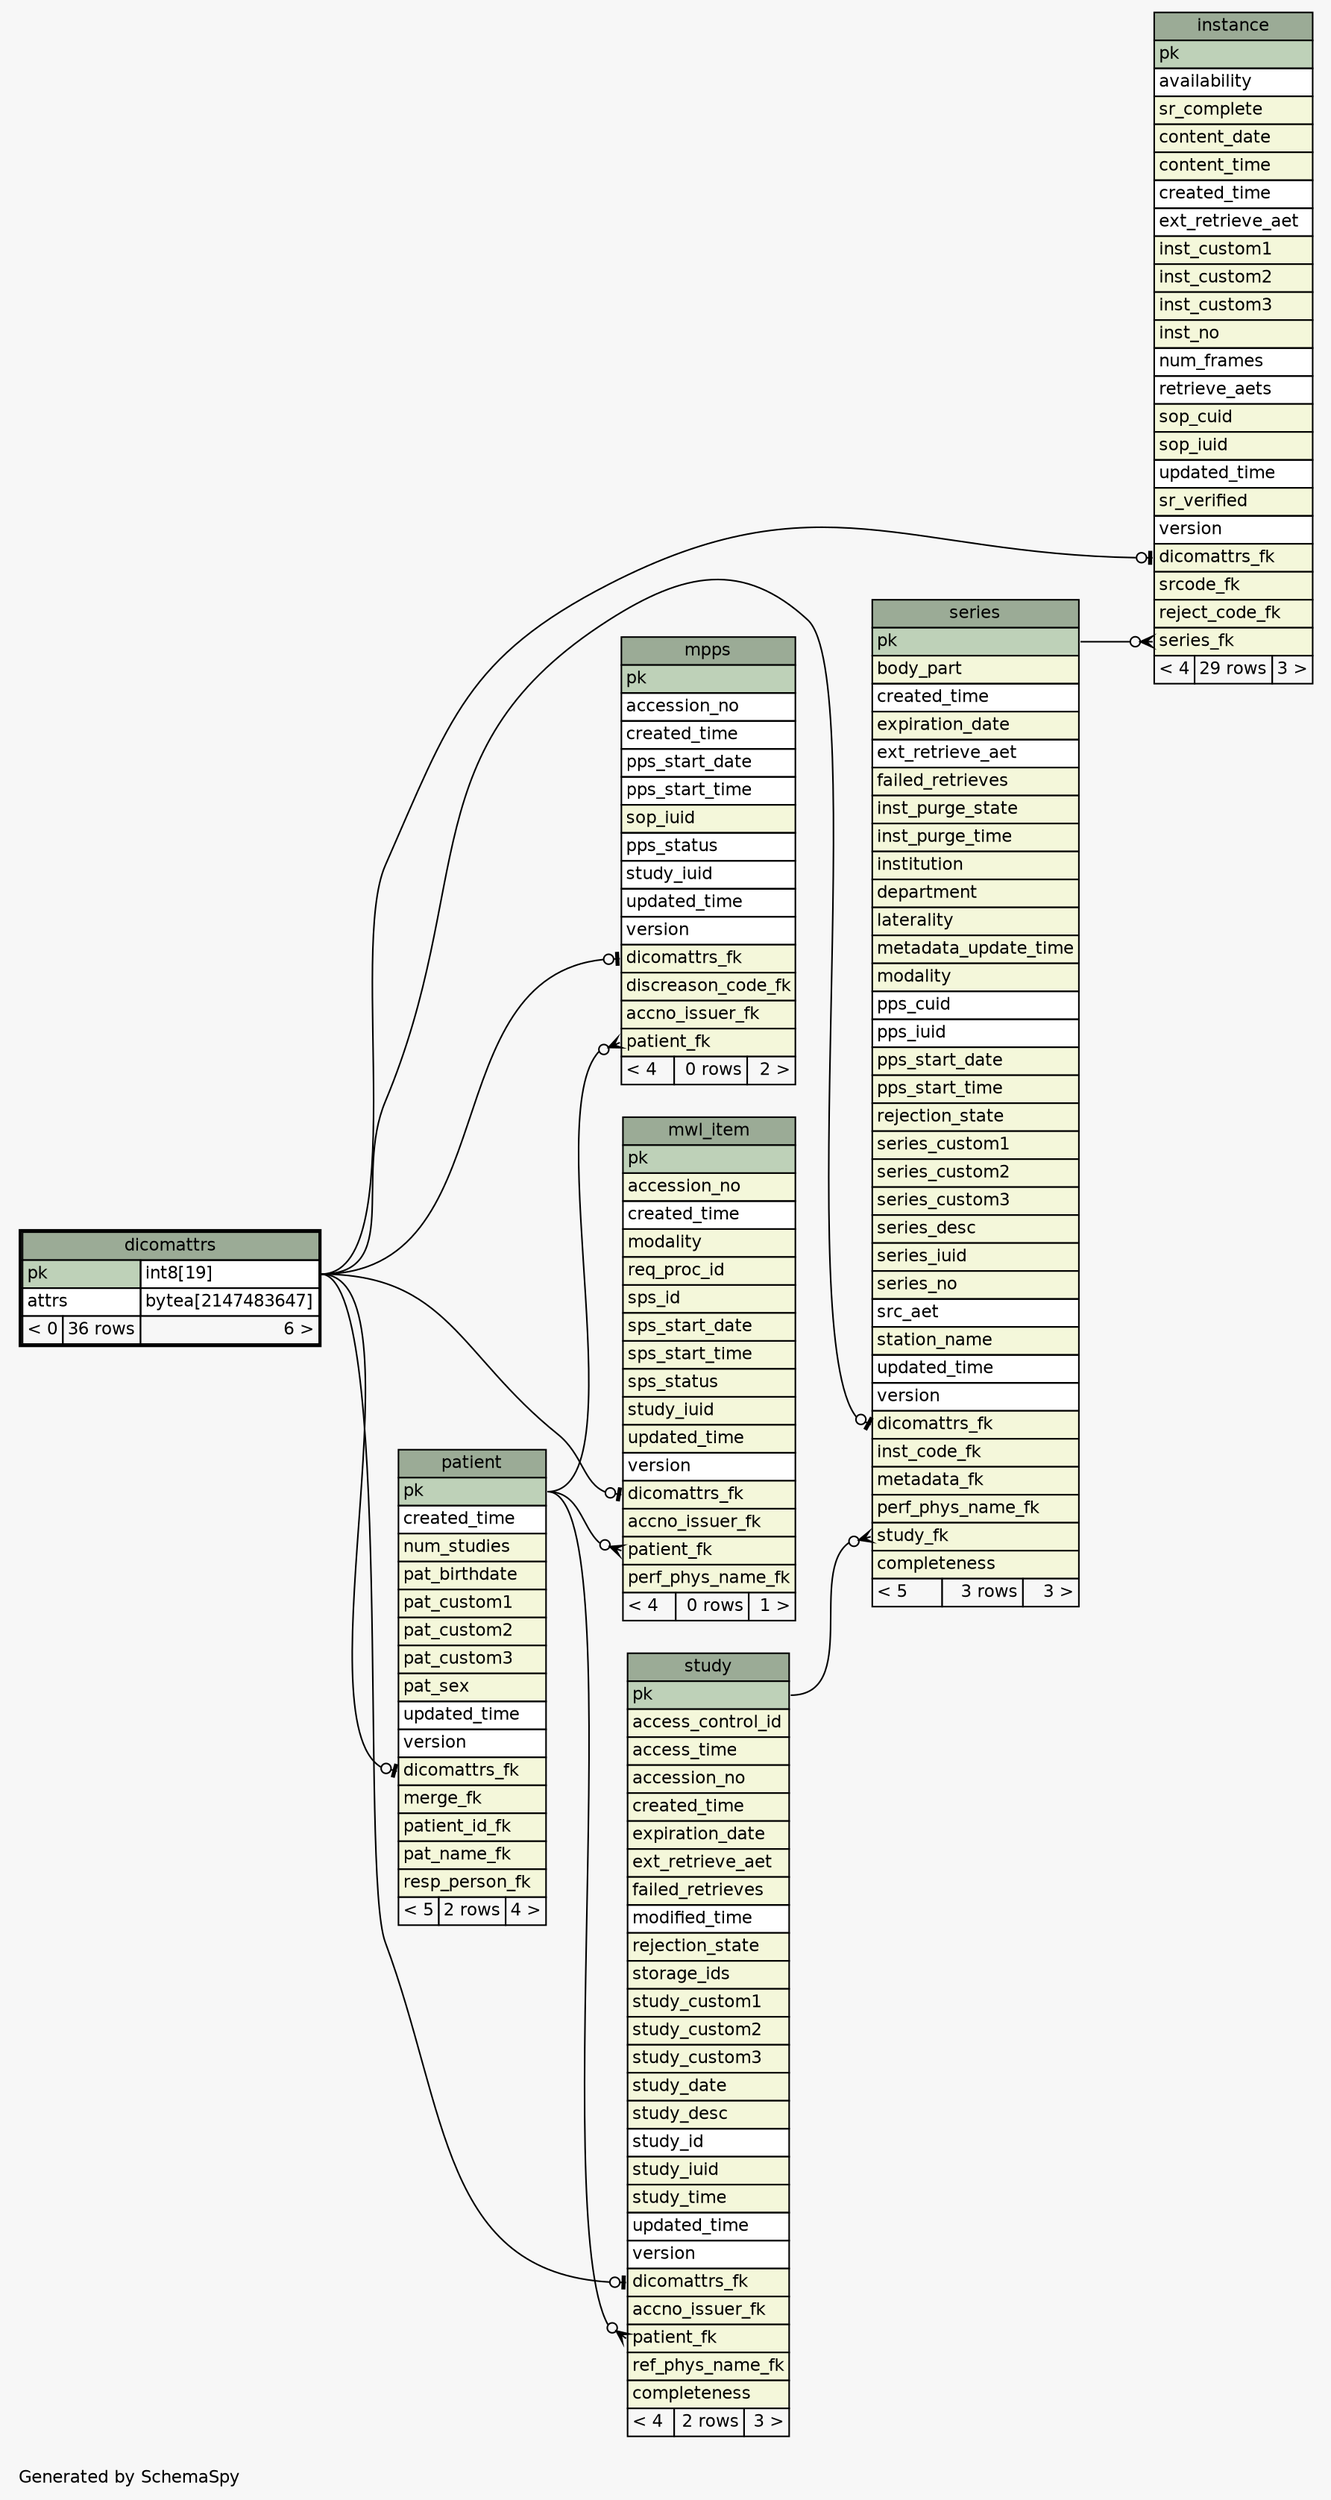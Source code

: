 // dot 2.38.0 on Linux 4.4.0-66-generic
// SchemaSpy rev 590
digraph "oneDegreeRelationshipsDiagram" {
  graph [
    rankdir="RL"
    bgcolor="#f7f7f7"
    label="\nGenerated by SchemaSpy"
    labeljust="l"
    nodesep="0.18"
    ranksep="0.46"
    fontname="Helvetica"
    fontsize="11"
  ];
  node [
    fontname="Helvetica"
    fontsize="11"
    shape="plaintext"
  ];
  edge [
    arrowsize="0.8"
  ];
  "instance":"dicomattrs_fk":w -> "dicomattrs":"pk.type":e [arrowhead=none dir=back arrowtail=teeodot];
  "instance":"series_fk":w -> "series":"pk":e [arrowhead=none dir=back arrowtail=crowodot];
  "mpps":"dicomattrs_fk":w -> "dicomattrs":"pk.type":e [arrowhead=none dir=back arrowtail=teeodot];
  "mpps":"patient_fk":w -> "patient":"pk":e [arrowhead=none dir=back arrowtail=crowodot];
  "mwl_item":"dicomattrs_fk":w -> "dicomattrs":"pk.type":e [arrowhead=none dir=back arrowtail=teeodot];
  "mwl_item":"patient_fk":w -> "patient":"pk":e [arrowhead=none dir=back arrowtail=crowodot];
  "patient":"dicomattrs_fk":w -> "dicomattrs":"pk.type":e [arrowhead=none dir=back arrowtail=teeodot];
  "series":"dicomattrs_fk":w -> "dicomattrs":"pk.type":e [arrowhead=none dir=back arrowtail=teeodot];
  "series":"study_fk":w -> "study":"pk":e [arrowhead=none dir=back arrowtail=crowodot];
  "study":"dicomattrs_fk":w -> "dicomattrs":"pk.type":e [arrowhead=none dir=back arrowtail=teeodot];
  "study":"patient_fk":w -> "patient":"pk":e [arrowhead=none dir=back arrowtail=crowodot];
  "dicomattrs" [
    label=<
    <TABLE BORDER="2" CELLBORDER="1" CELLSPACING="0" BGCOLOR="#ffffff">
      <TR><TD COLSPAN="3" BGCOLOR="#9bab96" ALIGN="CENTER">dicomattrs</TD></TR>
      <TR><TD PORT="pk" COLSPAN="2" BGCOLOR="#bed1b8" ALIGN="LEFT">pk</TD><TD PORT="pk.type" ALIGN="LEFT">int8[19]</TD></TR>
      <TR><TD PORT="attrs" COLSPAN="2" ALIGN="LEFT">attrs</TD><TD PORT="attrs.type" ALIGN="LEFT">bytea[2147483647]</TD></TR>
      <TR><TD ALIGN="LEFT" BGCOLOR="#f7f7f7">&lt; 0</TD><TD ALIGN="RIGHT" BGCOLOR="#f7f7f7">36 rows</TD><TD ALIGN="RIGHT" BGCOLOR="#f7f7f7">6 &gt;</TD></TR>
    </TABLE>>
    URL="dicomattrs.html"
    tooltip="dicomattrs"
  ];
  "instance" [
    label=<
    <TABLE BORDER="0" CELLBORDER="1" CELLSPACING="0" BGCOLOR="#ffffff">
      <TR><TD COLSPAN="3" BGCOLOR="#9bab96" ALIGN="CENTER">instance</TD></TR>
      <TR><TD PORT="pk" COLSPAN="3" BGCOLOR="#bed1b8" ALIGN="LEFT">pk</TD></TR>
      <TR><TD PORT="availability" COLSPAN="3" ALIGN="LEFT">availability</TD></TR>
      <TR><TD PORT="sr_complete" COLSPAN="3" BGCOLOR="#f4f7da" ALIGN="LEFT">sr_complete</TD></TR>
      <TR><TD PORT="content_date" COLSPAN="3" BGCOLOR="#f4f7da" ALIGN="LEFT">content_date</TD></TR>
      <TR><TD PORT="content_time" COLSPAN="3" BGCOLOR="#f4f7da" ALIGN="LEFT">content_time</TD></TR>
      <TR><TD PORT="created_time" COLSPAN="3" ALIGN="LEFT">created_time</TD></TR>
      <TR><TD PORT="ext_retrieve_aet" COLSPAN="3" ALIGN="LEFT">ext_retrieve_aet</TD></TR>
      <TR><TD PORT="inst_custom1" COLSPAN="3" BGCOLOR="#f4f7da" ALIGN="LEFT">inst_custom1</TD></TR>
      <TR><TD PORT="inst_custom2" COLSPAN="3" BGCOLOR="#f4f7da" ALIGN="LEFT">inst_custom2</TD></TR>
      <TR><TD PORT="inst_custom3" COLSPAN="3" BGCOLOR="#f4f7da" ALIGN="LEFT">inst_custom3</TD></TR>
      <TR><TD PORT="inst_no" COLSPAN="3" BGCOLOR="#f4f7da" ALIGN="LEFT">inst_no</TD></TR>
      <TR><TD PORT="num_frames" COLSPAN="3" ALIGN="LEFT">num_frames</TD></TR>
      <TR><TD PORT="retrieve_aets" COLSPAN="3" ALIGN="LEFT">retrieve_aets</TD></TR>
      <TR><TD PORT="sop_cuid" COLSPAN="3" BGCOLOR="#f4f7da" ALIGN="LEFT">sop_cuid</TD></TR>
      <TR><TD PORT="sop_iuid" COLSPAN="3" BGCOLOR="#f4f7da" ALIGN="LEFT">sop_iuid</TD></TR>
      <TR><TD PORT="updated_time" COLSPAN="3" ALIGN="LEFT">updated_time</TD></TR>
      <TR><TD PORT="sr_verified" COLSPAN="3" BGCOLOR="#f4f7da" ALIGN="LEFT">sr_verified</TD></TR>
      <TR><TD PORT="version" COLSPAN="3" ALIGN="LEFT">version</TD></TR>
      <TR><TD PORT="dicomattrs_fk" COLSPAN="3" BGCOLOR="#f4f7da" ALIGN="LEFT">dicomattrs_fk</TD></TR>
      <TR><TD PORT="srcode_fk" COLSPAN="3" BGCOLOR="#f4f7da" ALIGN="LEFT">srcode_fk</TD></TR>
      <TR><TD PORT="reject_code_fk" COLSPAN="3" BGCOLOR="#f4f7da" ALIGN="LEFT">reject_code_fk</TD></TR>
      <TR><TD PORT="series_fk" COLSPAN="3" BGCOLOR="#f4f7da" ALIGN="LEFT">series_fk</TD></TR>
      <TR><TD ALIGN="LEFT" BGCOLOR="#f7f7f7">&lt; 4</TD><TD ALIGN="RIGHT" BGCOLOR="#f7f7f7">29 rows</TD><TD ALIGN="RIGHT" BGCOLOR="#f7f7f7">3 &gt;</TD></TR>
    </TABLE>>
    URL="instance.html"
    tooltip="instance"
  ];
  "mpps" [
    label=<
    <TABLE BORDER="0" CELLBORDER="1" CELLSPACING="0" BGCOLOR="#ffffff">
      <TR><TD COLSPAN="3" BGCOLOR="#9bab96" ALIGN="CENTER">mpps</TD></TR>
      <TR><TD PORT="pk" COLSPAN="3" BGCOLOR="#bed1b8" ALIGN="LEFT">pk</TD></TR>
      <TR><TD PORT="accession_no" COLSPAN="3" ALIGN="LEFT">accession_no</TD></TR>
      <TR><TD PORT="created_time" COLSPAN="3" ALIGN="LEFT">created_time</TD></TR>
      <TR><TD PORT="pps_start_date" COLSPAN="3" ALIGN="LEFT">pps_start_date</TD></TR>
      <TR><TD PORT="pps_start_time" COLSPAN="3" ALIGN="LEFT">pps_start_time</TD></TR>
      <TR><TD PORT="sop_iuid" COLSPAN="3" BGCOLOR="#f4f7da" ALIGN="LEFT">sop_iuid</TD></TR>
      <TR><TD PORT="pps_status" COLSPAN="3" ALIGN="LEFT">pps_status</TD></TR>
      <TR><TD PORT="study_iuid" COLSPAN="3" ALIGN="LEFT">study_iuid</TD></TR>
      <TR><TD PORT="updated_time" COLSPAN="3" ALIGN="LEFT">updated_time</TD></TR>
      <TR><TD PORT="version" COLSPAN="3" ALIGN="LEFT">version</TD></TR>
      <TR><TD PORT="dicomattrs_fk" COLSPAN="3" BGCOLOR="#f4f7da" ALIGN="LEFT">dicomattrs_fk</TD></TR>
      <TR><TD PORT="discreason_code_fk" COLSPAN="3" BGCOLOR="#f4f7da" ALIGN="LEFT">discreason_code_fk</TD></TR>
      <TR><TD PORT="accno_issuer_fk" COLSPAN="3" BGCOLOR="#f4f7da" ALIGN="LEFT">accno_issuer_fk</TD></TR>
      <TR><TD PORT="patient_fk" COLSPAN="3" BGCOLOR="#f4f7da" ALIGN="LEFT">patient_fk</TD></TR>
      <TR><TD ALIGN="LEFT" BGCOLOR="#f7f7f7">&lt; 4</TD><TD ALIGN="RIGHT" BGCOLOR="#f7f7f7">0 rows</TD><TD ALIGN="RIGHT" BGCOLOR="#f7f7f7">2 &gt;</TD></TR>
    </TABLE>>
    URL="mpps.html"
    tooltip="mpps"
  ];
  "mwl_item" [
    label=<
    <TABLE BORDER="0" CELLBORDER="1" CELLSPACING="0" BGCOLOR="#ffffff">
      <TR><TD COLSPAN="3" BGCOLOR="#9bab96" ALIGN="CENTER">mwl_item</TD></TR>
      <TR><TD PORT="pk" COLSPAN="3" BGCOLOR="#bed1b8" ALIGN="LEFT">pk</TD></TR>
      <TR><TD PORT="accession_no" COLSPAN="3" BGCOLOR="#f4f7da" ALIGN="LEFT">accession_no</TD></TR>
      <TR><TD PORT="created_time" COLSPAN="3" ALIGN="LEFT">created_time</TD></TR>
      <TR><TD PORT="modality" COLSPAN="3" BGCOLOR="#f4f7da" ALIGN="LEFT">modality</TD></TR>
      <TR><TD PORT="req_proc_id" COLSPAN="3" BGCOLOR="#f4f7da" ALIGN="LEFT">req_proc_id</TD></TR>
      <TR><TD PORT="sps_id" COLSPAN="3" BGCOLOR="#f4f7da" ALIGN="LEFT">sps_id</TD></TR>
      <TR><TD PORT="sps_start_date" COLSPAN="3" BGCOLOR="#f4f7da" ALIGN="LEFT">sps_start_date</TD></TR>
      <TR><TD PORT="sps_start_time" COLSPAN="3" BGCOLOR="#f4f7da" ALIGN="LEFT">sps_start_time</TD></TR>
      <TR><TD PORT="sps_status" COLSPAN="3" BGCOLOR="#f4f7da" ALIGN="LEFT">sps_status</TD></TR>
      <TR><TD PORT="study_iuid" COLSPAN="3" BGCOLOR="#f4f7da" ALIGN="LEFT">study_iuid</TD></TR>
      <TR><TD PORT="updated_time" COLSPAN="3" BGCOLOR="#f4f7da" ALIGN="LEFT">updated_time</TD></TR>
      <TR><TD PORT="version" COLSPAN="3" ALIGN="LEFT">version</TD></TR>
      <TR><TD PORT="dicomattrs_fk" COLSPAN="3" BGCOLOR="#f4f7da" ALIGN="LEFT">dicomattrs_fk</TD></TR>
      <TR><TD PORT="accno_issuer_fk" COLSPAN="3" BGCOLOR="#f4f7da" ALIGN="LEFT">accno_issuer_fk</TD></TR>
      <TR><TD PORT="patient_fk" COLSPAN="3" BGCOLOR="#f4f7da" ALIGN="LEFT">patient_fk</TD></TR>
      <TR><TD PORT="perf_phys_name_fk" COLSPAN="3" BGCOLOR="#f4f7da" ALIGN="LEFT">perf_phys_name_fk</TD></TR>
      <TR><TD ALIGN="LEFT" BGCOLOR="#f7f7f7">&lt; 4</TD><TD ALIGN="RIGHT" BGCOLOR="#f7f7f7">0 rows</TD><TD ALIGN="RIGHT" BGCOLOR="#f7f7f7">1 &gt;</TD></TR>
    </TABLE>>
    URL="mwl_item.html"
    tooltip="mwl_item"
  ];
  "patient" [
    label=<
    <TABLE BORDER="0" CELLBORDER="1" CELLSPACING="0" BGCOLOR="#ffffff">
      <TR><TD COLSPAN="3" BGCOLOR="#9bab96" ALIGN="CENTER">patient</TD></TR>
      <TR><TD PORT="pk" COLSPAN="3" BGCOLOR="#bed1b8" ALIGN="LEFT">pk</TD></TR>
      <TR><TD PORT="created_time" COLSPAN="3" ALIGN="LEFT">created_time</TD></TR>
      <TR><TD PORT="num_studies" COLSPAN="3" BGCOLOR="#f4f7da" ALIGN="LEFT">num_studies</TD></TR>
      <TR><TD PORT="pat_birthdate" COLSPAN="3" BGCOLOR="#f4f7da" ALIGN="LEFT">pat_birthdate</TD></TR>
      <TR><TD PORT="pat_custom1" COLSPAN="3" BGCOLOR="#f4f7da" ALIGN="LEFT">pat_custom1</TD></TR>
      <TR><TD PORT="pat_custom2" COLSPAN="3" BGCOLOR="#f4f7da" ALIGN="LEFT">pat_custom2</TD></TR>
      <TR><TD PORT="pat_custom3" COLSPAN="3" BGCOLOR="#f4f7da" ALIGN="LEFT">pat_custom3</TD></TR>
      <TR><TD PORT="pat_sex" COLSPAN="3" BGCOLOR="#f4f7da" ALIGN="LEFT">pat_sex</TD></TR>
      <TR><TD PORT="updated_time" COLSPAN="3" ALIGN="LEFT">updated_time</TD></TR>
      <TR><TD PORT="version" COLSPAN="3" ALIGN="LEFT">version</TD></TR>
      <TR><TD PORT="dicomattrs_fk" COLSPAN="3" BGCOLOR="#f4f7da" ALIGN="LEFT">dicomattrs_fk</TD></TR>
      <TR><TD PORT="merge_fk" COLSPAN="3" BGCOLOR="#f4f7da" ALIGN="LEFT">merge_fk</TD></TR>
      <TR><TD PORT="patient_id_fk" COLSPAN="3" BGCOLOR="#f4f7da" ALIGN="LEFT">patient_id_fk</TD></TR>
      <TR><TD PORT="pat_name_fk" COLSPAN="3" BGCOLOR="#f4f7da" ALIGN="LEFT">pat_name_fk</TD></TR>
      <TR><TD PORT="resp_person_fk" COLSPAN="3" BGCOLOR="#f4f7da" ALIGN="LEFT">resp_person_fk</TD></TR>
      <TR><TD ALIGN="LEFT" BGCOLOR="#f7f7f7">&lt; 5</TD><TD ALIGN="RIGHT" BGCOLOR="#f7f7f7">2 rows</TD><TD ALIGN="RIGHT" BGCOLOR="#f7f7f7">4 &gt;</TD></TR>
    </TABLE>>
    URL="patient.html"
    tooltip="patient"
  ];
  "series" [
    label=<
    <TABLE BORDER="0" CELLBORDER="1" CELLSPACING="0" BGCOLOR="#ffffff">
      <TR><TD COLSPAN="3" BGCOLOR="#9bab96" ALIGN="CENTER">series</TD></TR>
      <TR><TD PORT="pk" COLSPAN="3" BGCOLOR="#bed1b8" ALIGN="LEFT">pk</TD></TR>
      <TR><TD PORT="body_part" COLSPAN="3" BGCOLOR="#f4f7da" ALIGN="LEFT">body_part</TD></TR>
      <TR><TD PORT="created_time" COLSPAN="3" ALIGN="LEFT">created_time</TD></TR>
      <TR><TD PORT="expiration_date" COLSPAN="3" BGCOLOR="#f4f7da" ALIGN="LEFT">expiration_date</TD></TR>
      <TR><TD PORT="ext_retrieve_aet" COLSPAN="3" ALIGN="LEFT">ext_retrieve_aet</TD></TR>
      <TR><TD PORT="failed_retrieves" COLSPAN="3" BGCOLOR="#f4f7da" ALIGN="LEFT">failed_retrieves</TD></TR>
      <TR><TD PORT="inst_purge_state" COLSPAN="3" BGCOLOR="#f4f7da" ALIGN="LEFT">inst_purge_state</TD></TR>
      <TR><TD PORT="inst_purge_time" COLSPAN="3" BGCOLOR="#f4f7da" ALIGN="LEFT">inst_purge_time</TD></TR>
      <TR><TD PORT="institution" COLSPAN="3" BGCOLOR="#f4f7da" ALIGN="LEFT">institution</TD></TR>
      <TR><TD PORT="department" COLSPAN="3" BGCOLOR="#f4f7da" ALIGN="LEFT">department</TD></TR>
      <TR><TD PORT="laterality" COLSPAN="3" BGCOLOR="#f4f7da" ALIGN="LEFT">laterality</TD></TR>
      <TR><TD PORT="metadata_update_time" COLSPAN="3" BGCOLOR="#f4f7da" ALIGN="LEFT">metadata_update_time</TD></TR>
      <TR><TD PORT="modality" COLSPAN="3" BGCOLOR="#f4f7da" ALIGN="LEFT">modality</TD></TR>
      <TR><TD PORT="pps_cuid" COLSPAN="3" ALIGN="LEFT">pps_cuid</TD></TR>
      <TR><TD PORT="pps_iuid" COLSPAN="3" ALIGN="LEFT">pps_iuid</TD></TR>
      <TR><TD PORT="pps_start_date" COLSPAN="3" BGCOLOR="#f4f7da" ALIGN="LEFT">pps_start_date</TD></TR>
      <TR><TD PORT="pps_start_time" COLSPAN="3" BGCOLOR="#f4f7da" ALIGN="LEFT">pps_start_time</TD></TR>
      <TR><TD PORT="rejection_state" COLSPAN="3" BGCOLOR="#f4f7da" ALIGN="LEFT">rejection_state</TD></TR>
      <TR><TD PORT="series_custom1" COLSPAN="3" BGCOLOR="#f4f7da" ALIGN="LEFT">series_custom1</TD></TR>
      <TR><TD PORT="series_custom2" COLSPAN="3" BGCOLOR="#f4f7da" ALIGN="LEFT">series_custom2</TD></TR>
      <TR><TD PORT="series_custom3" COLSPAN="3" BGCOLOR="#f4f7da" ALIGN="LEFT">series_custom3</TD></TR>
      <TR><TD PORT="series_desc" COLSPAN="3" BGCOLOR="#f4f7da" ALIGN="LEFT">series_desc</TD></TR>
      <TR><TD PORT="series_iuid" COLSPAN="3" BGCOLOR="#f4f7da" ALIGN="LEFT">series_iuid</TD></TR>
      <TR><TD PORT="series_no" COLSPAN="3" BGCOLOR="#f4f7da" ALIGN="LEFT">series_no</TD></TR>
      <TR><TD PORT="src_aet" COLSPAN="3" ALIGN="LEFT">src_aet</TD></TR>
      <TR><TD PORT="station_name" COLSPAN="3" BGCOLOR="#f4f7da" ALIGN="LEFT">station_name</TD></TR>
      <TR><TD PORT="updated_time" COLSPAN="3" ALIGN="LEFT">updated_time</TD></TR>
      <TR><TD PORT="version" COLSPAN="3" ALIGN="LEFT">version</TD></TR>
      <TR><TD PORT="dicomattrs_fk" COLSPAN="3" BGCOLOR="#f4f7da" ALIGN="LEFT">dicomattrs_fk</TD></TR>
      <TR><TD PORT="inst_code_fk" COLSPAN="3" BGCOLOR="#f4f7da" ALIGN="LEFT">inst_code_fk</TD></TR>
      <TR><TD PORT="metadata_fk" COLSPAN="3" BGCOLOR="#f4f7da" ALIGN="LEFT">metadata_fk</TD></TR>
      <TR><TD PORT="perf_phys_name_fk" COLSPAN="3" BGCOLOR="#f4f7da" ALIGN="LEFT">perf_phys_name_fk</TD></TR>
      <TR><TD PORT="study_fk" COLSPAN="3" BGCOLOR="#f4f7da" ALIGN="LEFT">study_fk</TD></TR>
      <TR><TD PORT="completeness" COLSPAN="3" BGCOLOR="#f4f7da" ALIGN="LEFT">completeness</TD></TR>
      <TR><TD ALIGN="LEFT" BGCOLOR="#f7f7f7">&lt; 5</TD><TD ALIGN="RIGHT" BGCOLOR="#f7f7f7">3 rows</TD><TD ALIGN="RIGHT" BGCOLOR="#f7f7f7">3 &gt;</TD></TR>
    </TABLE>>
    URL="series.html"
    tooltip="series"
  ];
  "study" [
    label=<
    <TABLE BORDER="0" CELLBORDER="1" CELLSPACING="0" BGCOLOR="#ffffff">
      <TR><TD COLSPAN="3" BGCOLOR="#9bab96" ALIGN="CENTER">study</TD></TR>
      <TR><TD PORT="pk" COLSPAN="3" BGCOLOR="#bed1b8" ALIGN="LEFT">pk</TD></TR>
      <TR><TD PORT="access_control_id" COLSPAN="3" BGCOLOR="#f4f7da" ALIGN="LEFT">access_control_id</TD></TR>
      <TR><TD PORT="access_time" COLSPAN="3" BGCOLOR="#f4f7da" ALIGN="LEFT">access_time</TD></TR>
      <TR><TD PORT="accession_no" COLSPAN="3" BGCOLOR="#f4f7da" ALIGN="LEFT">accession_no</TD></TR>
      <TR><TD PORT="created_time" COLSPAN="3" BGCOLOR="#f4f7da" ALIGN="LEFT">created_time</TD></TR>
      <TR><TD PORT="expiration_date" COLSPAN="3" BGCOLOR="#f4f7da" ALIGN="LEFT">expiration_date</TD></TR>
      <TR><TD PORT="ext_retrieve_aet" COLSPAN="3" BGCOLOR="#f4f7da" ALIGN="LEFT">ext_retrieve_aet</TD></TR>
      <TR><TD PORT="failed_retrieves" COLSPAN="3" BGCOLOR="#f4f7da" ALIGN="LEFT">failed_retrieves</TD></TR>
      <TR><TD PORT="modified_time" COLSPAN="3" ALIGN="LEFT">modified_time</TD></TR>
      <TR><TD PORT="rejection_state" COLSPAN="3" BGCOLOR="#f4f7da" ALIGN="LEFT">rejection_state</TD></TR>
      <TR><TD PORT="storage_ids" COLSPAN="3" BGCOLOR="#f4f7da" ALIGN="LEFT">storage_ids</TD></TR>
      <TR><TD PORT="study_custom1" COLSPAN="3" BGCOLOR="#f4f7da" ALIGN="LEFT">study_custom1</TD></TR>
      <TR><TD PORT="study_custom2" COLSPAN="3" BGCOLOR="#f4f7da" ALIGN="LEFT">study_custom2</TD></TR>
      <TR><TD PORT="study_custom3" COLSPAN="3" BGCOLOR="#f4f7da" ALIGN="LEFT">study_custom3</TD></TR>
      <TR><TD PORT="study_date" COLSPAN="3" BGCOLOR="#f4f7da" ALIGN="LEFT">study_date</TD></TR>
      <TR><TD PORT="study_desc" COLSPAN="3" BGCOLOR="#f4f7da" ALIGN="LEFT">study_desc</TD></TR>
      <TR><TD PORT="study_id" COLSPAN="3" ALIGN="LEFT">study_id</TD></TR>
      <TR><TD PORT="study_iuid" COLSPAN="3" BGCOLOR="#f4f7da" ALIGN="LEFT">study_iuid</TD></TR>
      <TR><TD PORT="study_time" COLSPAN="3" BGCOLOR="#f4f7da" ALIGN="LEFT">study_time</TD></TR>
      <TR><TD PORT="updated_time" COLSPAN="3" ALIGN="LEFT">updated_time</TD></TR>
      <TR><TD PORT="version" COLSPAN="3" ALIGN="LEFT">version</TD></TR>
      <TR><TD PORT="dicomattrs_fk" COLSPAN="3" BGCOLOR="#f4f7da" ALIGN="LEFT">dicomattrs_fk</TD></TR>
      <TR><TD PORT="accno_issuer_fk" COLSPAN="3" BGCOLOR="#f4f7da" ALIGN="LEFT">accno_issuer_fk</TD></TR>
      <TR><TD PORT="patient_fk" COLSPAN="3" BGCOLOR="#f4f7da" ALIGN="LEFT">patient_fk</TD></TR>
      <TR><TD PORT="ref_phys_name_fk" COLSPAN="3" BGCOLOR="#f4f7da" ALIGN="LEFT">ref_phys_name_fk</TD></TR>
      <TR><TD PORT="completeness" COLSPAN="3" BGCOLOR="#f4f7da" ALIGN="LEFT">completeness</TD></TR>
      <TR><TD ALIGN="LEFT" BGCOLOR="#f7f7f7">&lt; 4</TD><TD ALIGN="RIGHT" BGCOLOR="#f7f7f7">2 rows</TD><TD ALIGN="RIGHT" BGCOLOR="#f7f7f7">3 &gt;</TD></TR>
    </TABLE>>
    URL="study.html"
    tooltip="study"
  ];
}
